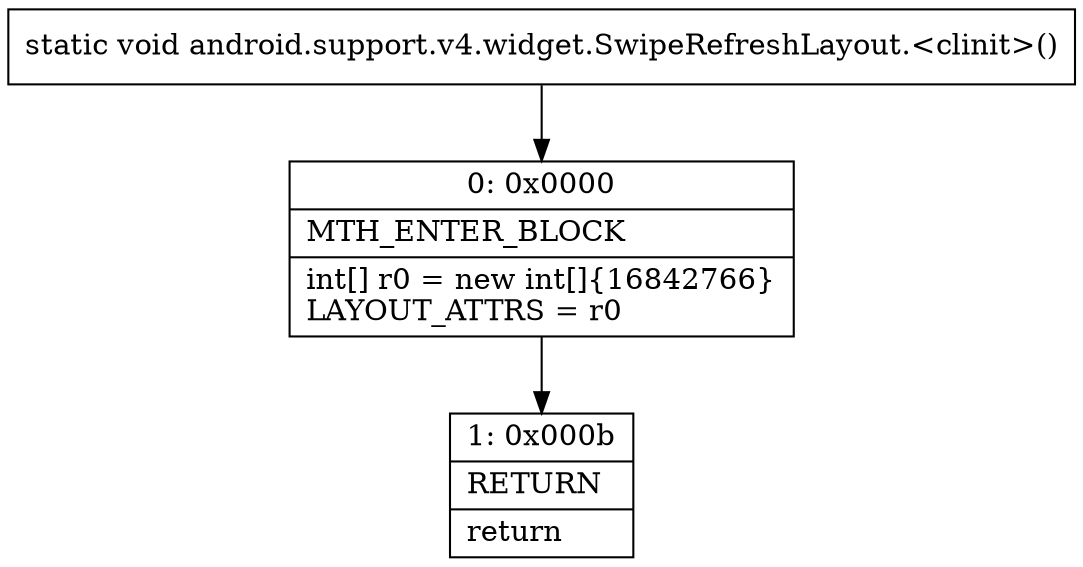 digraph "CFG forandroid.support.v4.widget.SwipeRefreshLayout.\<clinit\>()V" {
Node_0 [shape=record,label="{0\:\ 0x0000|MTH_ENTER_BLOCK\l|int[] r0 = new int[]\{16842766\}\lLAYOUT_ATTRS = r0\l}"];
Node_1 [shape=record,label="{1\:\ 0x000b|RETURN\l|return\l}"];
MethodNode[shape=record,label="{static void android.support.v4.widget.SwipeRefreshLayout.\<clinit\>() }"];
MethodNode -> Node_0;
Node_0 -> Node_1;
}

